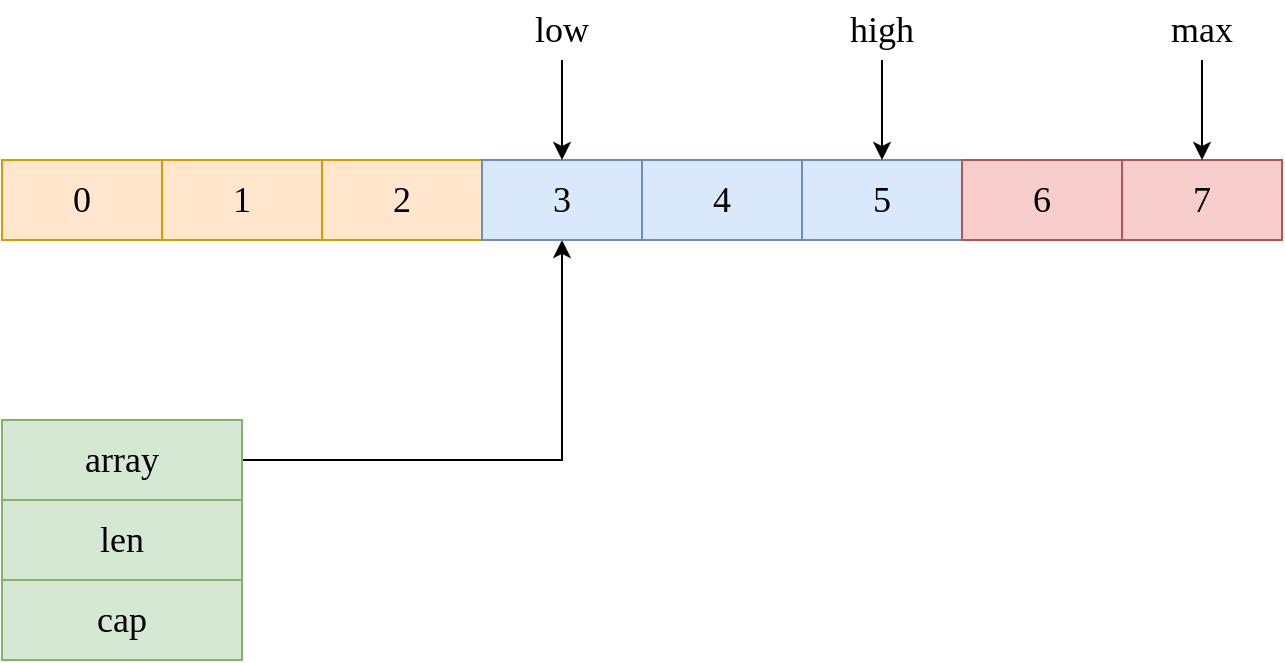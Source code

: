 <mxfile version="20.2.3" type="device"><diagram id="gQ-798k_iCt-U0To1ULT" name="第 1 页"><mxGraphModel dx="1102" dy="852" grid="1" gridSize="10" guides="1" tooltips="1" connect="1" arrows="1" fold="1" page="1" pageScale="1" pageWidth="827" pageHeight="1169" math="0" shadow="0"><root><mxCell id="0"/><mxCell id="1" parent="0"/><mxCell id="teUZlkcESFyLSsX6z_aS-17" style="edgeStyle=orthogonalEdgeStyle;rounded=0;orthogonalLoop=1;jettySize=auto;html=1;entryX=0.5;entryY=0;entryDx=0;entryDy=0;fontSize=18;fontFamily=Comic Sans MS;" edge="1" parent="1" source="teUZlkcESFyLSsX6z_aS-2" target="teUZlkcESFyLSsX6z_aS-8"><mxGeometry relative="1" as="geometry"/></mxCell><mxCell id="teUZlkcESFyLSsX6z_aS-2" value="array" style="rounded=0;whiteSpace=wrap;html=1;fontSize=18;fontFamily=Comic Sans MS;fillColor=#d5e8d4;strokeColor=#82b366;" vertex="1" parent="1"><mxGeometry x="320" y="370" width="120" height="40" as="geometry"/></mxCell><mxCell id="teUZlkcESFyLSsX6z_aS-3" value="len" style="rounded=0;whiteSpace=wrap;html=1;fontSize=18;fontFamily=Comic Sans MS;fillColor=#d5e8d4;strokeColor=#82b366;" vertex="1" parent="1"><mxGeometry x="320" y="410" width="120" height="40" as="geometry"/></mxCell><mxCell id="teUZlkcESFyLSsX6z_aS-4" value="cap" style="rounded=0;whiteSpace=wrap;html=1;fontSize=18;fontFamily=Comic Sans MS;fillColor=#d5e8d4;strokeColor=#82b366;" vertex="1" parent="1"><mxGeometry x="320" y="450" width="120" height="40" as="geometry"/></mxCell><mxCell id="teUZlkcESFyLSsX6z_aS-5" value="0" style="rounded=0;whiteSpace=wrap;html=1;fontFamily=Comic Sans MS;fontSize=18;fillColor=#ffe6cc;strokeColor=#d79b00;flipV=1;flipH=1;direction=west;container=0;" vertex="1" parent="1"><mxGeometry x="320" y="240" width="80" height="40" as="geometry"/></mxCell><mxCell id="teUZlkcESFyLSsX6z_aS-6" value="1" style="rounded=0;whiteSpace=wrap;html=1;fontFamily=Comic Sans MS;fontSize=18;fillColor=#ffe6cc;strokeColor=#d79b00;flipV=1;flipH=1;direction=west;container=0;" vertex="1" parent="1"><mxGeometry x="400" y="240" width="80" height="40" as="geometry"/></mxCell><mxCell id="teUZlkcESFyLSsX6z_aS-7" value="2" style="rounded=0;whiteSpace=wrap;html=1;fontFamily=Comic Sans MS;fontSize=18;fillColor=#ffe6cc;strokeColor=#d79b00;flipV=1;flipH=1;direction=west;container=0;" vertex="1" parent="1"><mxGeometry x="480" y="240" width="80" height="40" as="geometry"/></mxCell><mxCell id="teUZlkcESFyLSsX6z_aS-8" value="3" style="rounded=0;whiteSpace=wrap;html=1;fontFamily=Comic Sans MS;fontSize=18;fillColor=#dae8fc;strokeColor=#6c8ebf;flipV=1;flipH=1;direction=west;container=0;" vertex="1" parent="1"><mxGeometry x="560" y="240" width="80" height="40" as="geometry"/></mxCell><mxCell id="teUZlkcESFyLSsX6z_aS-9" value="4" style="rounded=0;whiteSpace=wrap;html=1;fontFamily=Comic Sans MS;fontSize=18;fillColor=#dae8fc;strokeColor=#6c8ebf;flipV=1;flipH=1;direction=west;container=0;" vertex="1" parent="1"><mxGeometry x="640" y="240" width="80" height="40" as="geometry"/></mxCell><mxCell id="teUZlkcESFyLSsX6z_aS-10" value="5" style="rounded=0;whiteSpace=wrap;html=1;fontFamily=Comic Sans MS;fontSize=18;fillColor=#dae8fc;strokeColor=#6c8ebf;flipV=1;flipH=1;direction=west;container=0;" vertex="1" parent="1"><mxGeometry x="720" y="240" width="80" height="40" as="geometry"/></mxCell><mxCell id="teUZlkcESFyLSsX6z_aS-11" value="6" style="rounded=0;whiteSpace=wrap;html=1;fontFamily=Comic Sans MS;fontSize=18;fillColor=#f8cecc;strokeColor=#b85450;flipV=1;flipH=1;direction=west;container=0;" vertex="1" parent="1"><mxGeometry x="800" y="240" width="80" height="40" as="geometry"/></mxCell><mxCell id="teUZlkcESFyLSsX6z_aS-12" value="7" style="rounded=0;whiteSpace=wrap;html=1;fontFamily=Comic Sans MS;fontSize=18;fillColor=#f8cecc;strokeColor=#b85450;flipV=1;flipH=1;direction=west;container=0;" vertex="1" parent="1"><mxGeometry x="880" y="240" width="80" height="40" as="geometry"/></mxCell><mxCell id="teUZlkcESFyLSsX6z_aS-19" value="" style="edgeStyle=orthogonalEdgeStyle;rounded=0;orthogonalLoop=1;jettySize=auto;html=1;fontFamily=Comic Sans MS;fontSize=18;" edge="1" parent="1" source="teUZlkcESFyLSsX6z_aS-18" target="teUZlkcESFyLSsX6z_aS-8"><mxGeometry relative="1" as="geometry"/></mxCell><mxCell id="teUZlkcESFyLSsX6z_aS-18" value="low" style="text;html=1;strokeColor=none;fillColor=none;align=center;verticalAlign=middle;whiteSpace=wrap;rounded=0;fontSize=18;fontFamily=Comic Sans MS;" vertex="1" parent="1"><mxGeometry x="570" y="160" width="60" height="30" as="geometry"/></mxCell><mxCell id="teUZlkcESFyLSsX6z_aS-21" value="" style="edgeStyle=orthogonalEdgeStyle;rounded=0;orthogonalLoop=1;jettySize=auto;html=1;fontFamily=Comic Sans MS;fontSize=18;" edge="1" parent="1" source="teUZlkcESFyLSsX6z_aS-20" target="teUZlkcESFyLSsX6z_aS-10"><mxGeometry relative="1" as="geometry"/></mxCell><mxCell id="teUZlkcESFyLSsX6z_aS-20" value="high" style="text;html=1;strokeColor=none;fillColor=none;align=center;verticalAlign=middle;whiteSpace=wrap;rounded=0;fontFamily=Comic Sans MS;fontSize=18;" vertex="1" parent="1"><mxGeometry x="730" y="160" width="60" height="30" as="geometry"/></mxCell><mxCell id="teUZlkcESFyLSsX6z_aS-23" value="" style="edgeStyle=orthogonalEdgeStyle;rounded=0;orthogonalLoop=1;jettySize=auto;html=1;fontFamily=Comic Sans MS;fontSize=18;" edge="1" parent="1" source="teUZlkcESFyLSsX6z_aS-22" target="teUZlkcESFyLSsX6z_aS-12"><mxGeometry relative="1" as="geometry"/></mxCell><mxCell id="teUZlkcESFyLSsX6z_aS-22" value="max" style="text;html=1;strokeColor=none;fillColor=none;align=center;verticalAlign=middle;whiteSpace=wrap;rounded=0;fontFamily=Comic Sans MS;fontSize=18;" vertex="1" parent="1"><mxGeometry x="890" y="160" width="60" height="30" as="geometry"/></mxCell></root></mxGraphModel></diagram></mxfile>